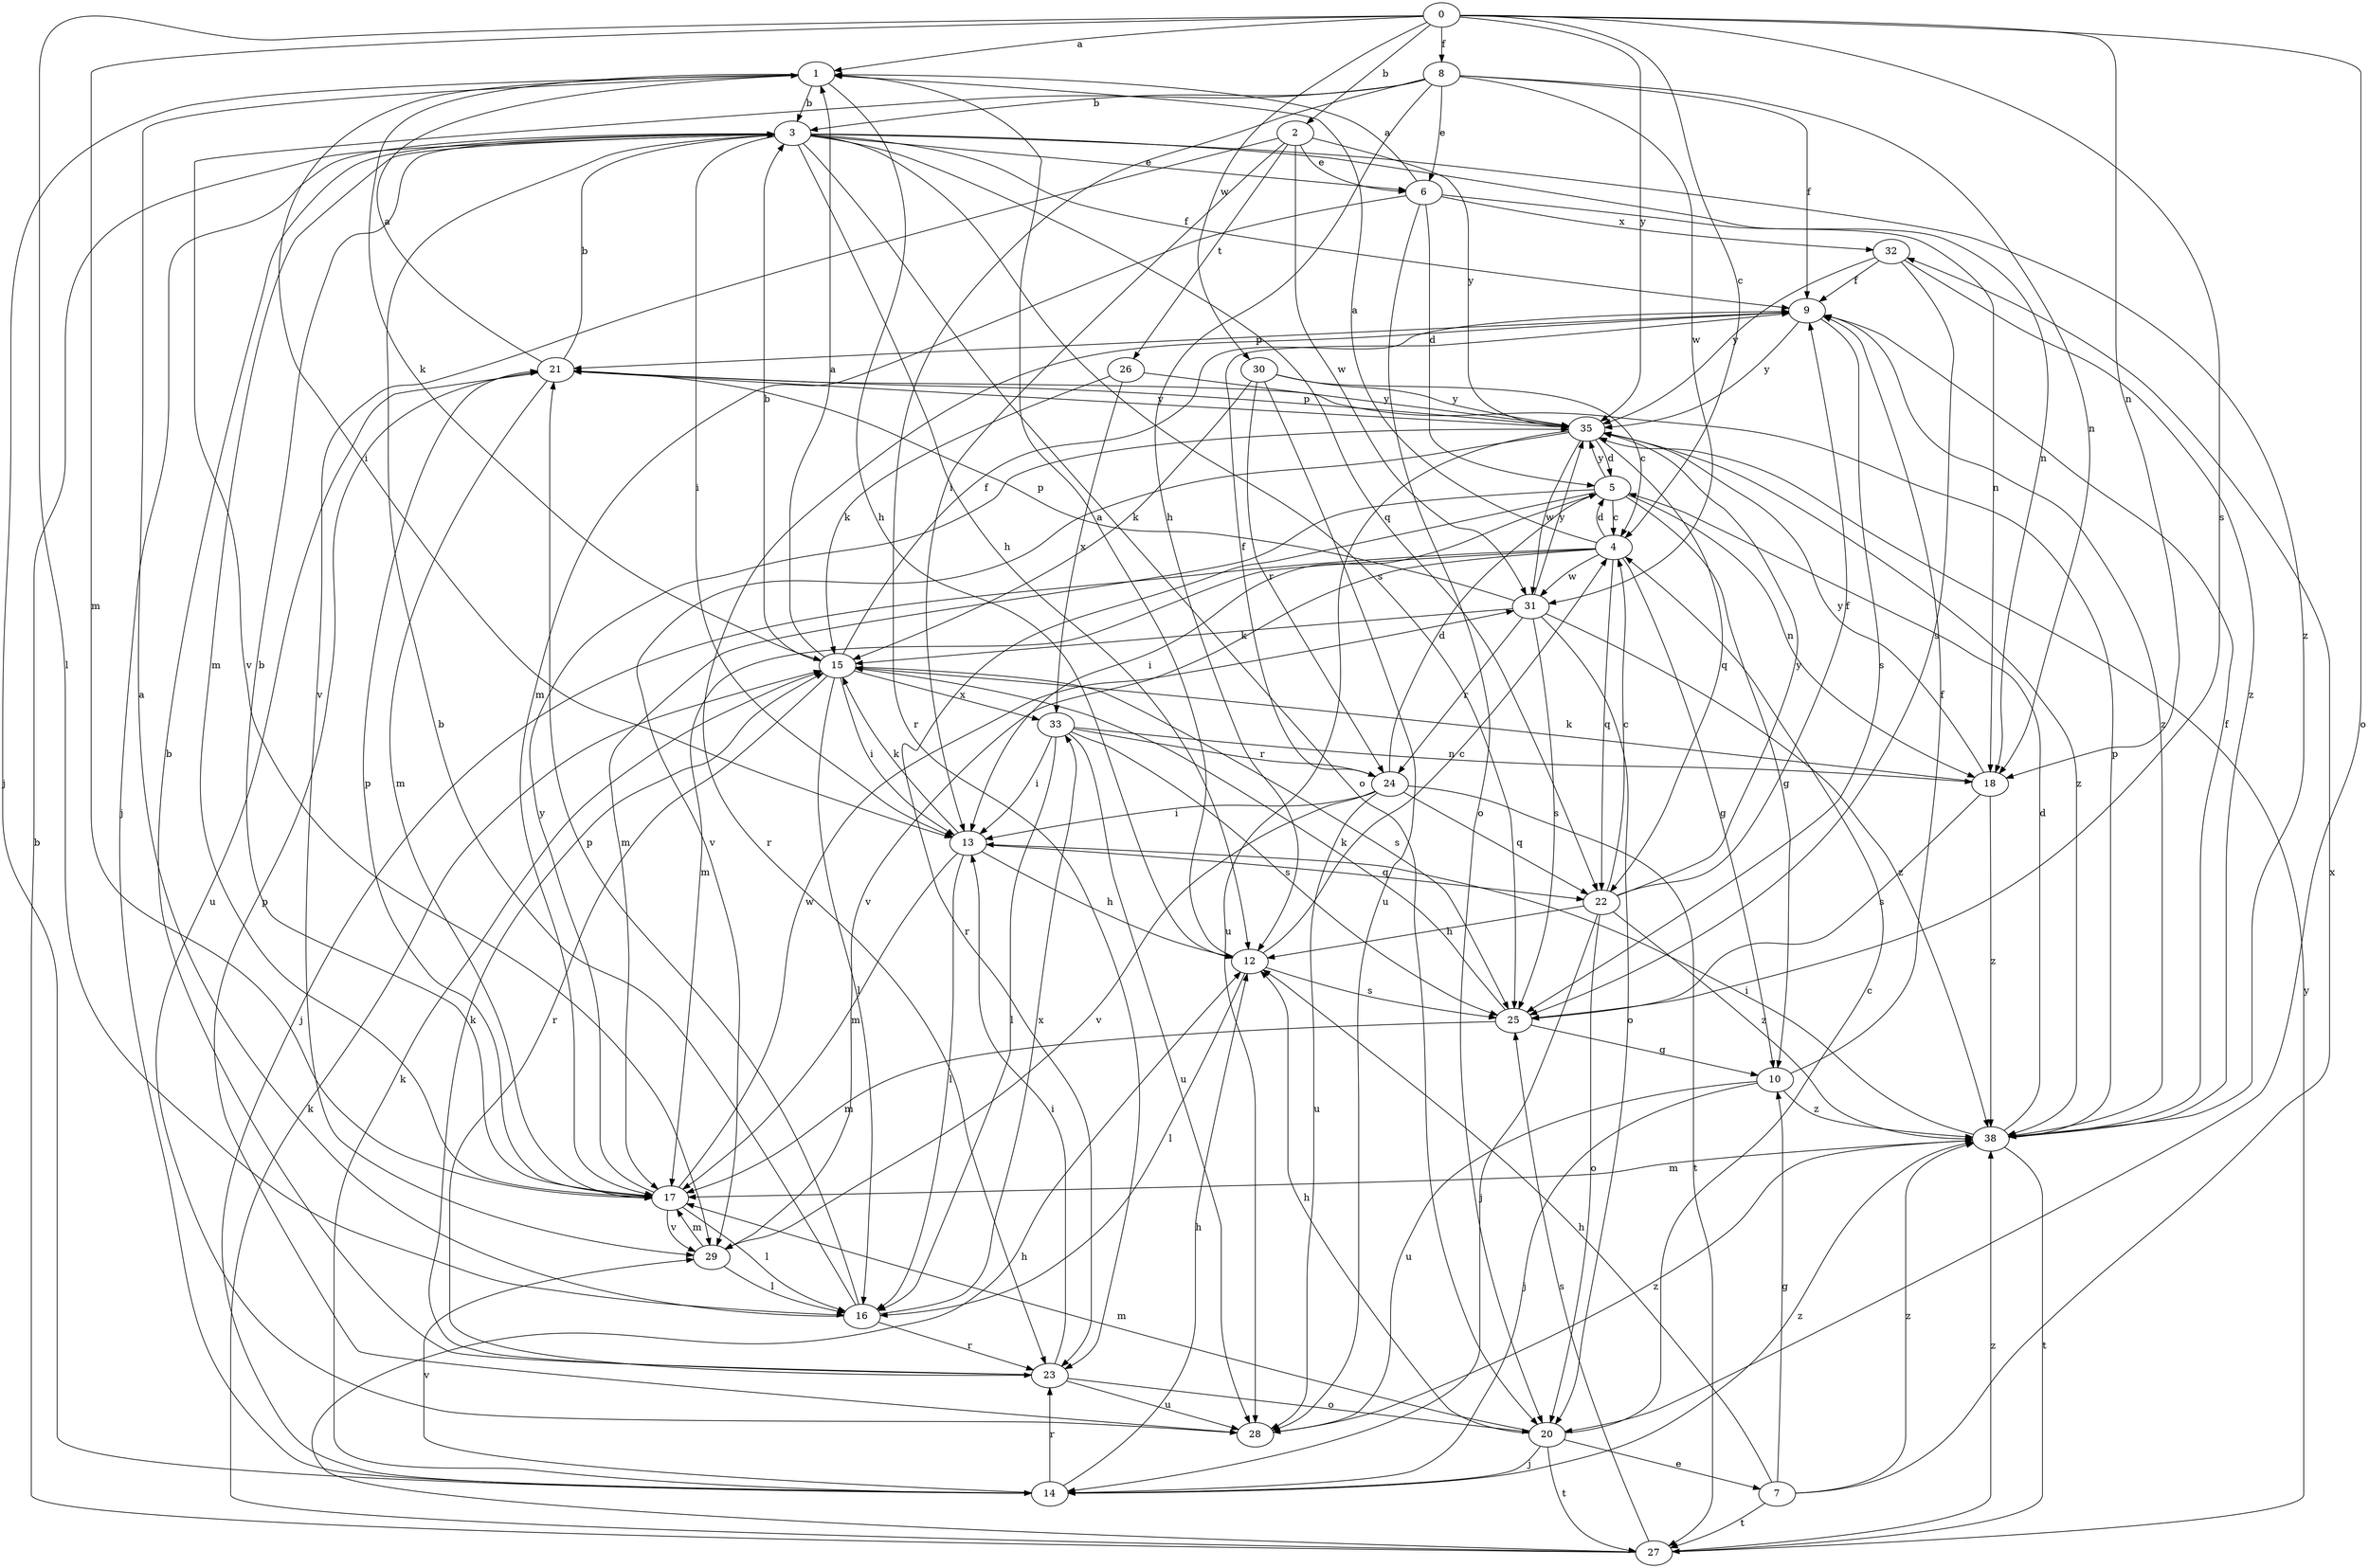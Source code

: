 strict digraph  {
0;
1;
2;
3;
4;
5;
6;
7;
8;
9;
10;
12;
13;
14;
15;
16;
17;
18;
20;
21;
22;
23;
24;
25;
26;
27;
28;
29;
30;
31;
32;
33;
35;
38;
0 -> 1  [label=a];
0 -> 2  [label=b];
0 -> 4  [label=c];
0 -> 8  [label=f];
0 -> 16  [label=l];
0 -> 17  [label=m];
0 -> 18  [label=n];
0 -> 20  [label=o];
0 -> 25  [label=s];
0 -> 30  [label=w];
0 -> 35  [label=y];
1 -> 3  [label=b];
1 -> 12  [label=h];
1 -> 13  [label=i];
1 -> 14  [label=j];
1 -> 15  [label=k];
2 -> 6  [label=e];
2 -> 13  [label=i];
2 -> 26  [label=t];
2 -> 29  [label=v];
2 -> 31  [label=w];
2 -> 35  [label=y];
3 -> 6  [label=e];
3 -> 9  [label=f];
3 -> 12  [label=h];
3 -> 13  [label=i];
3 -> 14  [label=j];
3 -> 17  [label=m];
3 -> 18  [label=n];
3 -> 20  [label=o];
3 -> 22  [label=q];
3 -> 25  [label=s];
3 -> 38  [label=z];
4 -> 1  [label=a];
4 -> 5  [label=d];
4 -> 10  [label=g];
4 -> 14  [label=j];
4 -> 17  [label=m];
4 -> 22  [label=q];
4 -> 29  [label=v];
4 -> 31  [label=w];
5 -> 4  [label=c];
5 -> 10  [label=g];
5 -> 13  [label=i];
5 -> 17  [label=m];
5 -> 18  [label=n];
5 -> 23  [label=r];
5 -> 35  [label=y];
6 -> 1  [label=a];
6 -> 5  [label=d];
6 -> 17  [label=m];
6 -> 18  [label=n];
6 -> 20  [label=o];
6 -> 32  [label=x];
7 -> 10  [label=g];
7 -> 12  [label=h];
7 -> 27  [label=t];
7 -> 32  [label=x];
7 -> 38  [label=z];
8 -> 3  [label=b];
8 -> 6  [label=e];
8 -> 9  [label=f];
8 -> 12  [label=h];
8 -> 18  [label=n];
8 -> 23  [label=r];
8 -> 29  [label=v];
8 -> 31  [label=w];
9 -> 21  [label=p];
9 -> 23  [label=r];
9 -> 25  [label=s];
9 -> 35  [label=y];
9 -> 38  [label=z];
10 -> 9  [label=f];
10 -> 14  [label=j];
10 -> 28  [label=u];
10 -> 38  [label=z];
12 -> 1  [label=a];
12 -> 4  [label=c];
12 -> 16  [label=l];
12 -> 25  [label=s];
13 -> 12  [label=h];
13 -> 15  [label=k];
13 -> 16  [label=l];
13 -> 17  [label=m];
13 -> 22  [label=q];
14 -> 12  [label=h];
14 -> 15  [label=k];
14 -> 23  [label=r];
14 -> 29  [label=v];
14 -> 38  [label=z];
15 -> 1  [label=a];
15 -> 3  [label=b];
15 -> 9  [label=f];
15 -> 13  [label=i];
15 -> 16  [label=l];
15 -> 23  [label=r];
15 -> 25  [label=s];
15 -> 33  [label=x];
16 -> 1  [label=a];
16 -> 3  [label=b];
16 -> 21  [label=p];
16 -> 23  [label=r];
16 -> 33  [label=x];
17 -> 3  [label=b];
17 -> 16  [label=l];
17 -> 21  [label=p];
17 -> 29  [label=v];
17 -> 31  [label=w];
17 -> 35  [label=y];
18 -> 15  [label=k];
18 -> 25  [label=s];
18 -> 35  [label=y];
18 -> 38  [label=z];
20 -> 4  [label=c];
20 -> 7  [label=e];
20 -> 12  [label=h];
20 -> 14  [label=j];
20 -> 17  [label=m];
20 -> 27  [label=t];
21 -> 1  [label=a];
21 -> 3  [label=b];
21 -> 17  [label=m];
21 -> 28  [label=u];
21 -> 35  [label=y];
22 -> 4  [label=c];
22 -> 9  [label=f];
22 -> 12  [label=h];
22 -> 14  [label=j];
22 -> 20  [label=o];
22 -> 35  [label=y];
22 -> 38  [label=z];
23 -> 3  [label=b];
23 -> 13  [label=i];
23 -> 15  [label=k];
23 -> 20  [label=o];
23 -> 28  [label=u];
24 -> 5  [label=d];
24 -> 9  [label=f];
24 -> 13  [label=i];
24 -> 22  [label=q];
24 -> 27  [label=t];
24 -> 28  [label=u];
24 -> 29  [label=v];
25 -> 10  [label=g];
25 -> 15  [label=k];
25 -> 17  [label=m];
26 -> 15  [label=k];
26 -> 33  [label=x];
26 -> 35  [label=y];
27 -> 3  [label=b];
27 -> 12  [label=h];
27 -> 15  [label=k];
27 -> 25  [label=s];
27 -> 35  [label=y];
27 -> 38  [label=z];
28 -> 21  [label=p];
28 -> 38  [label=z];
29 -> 16  [label=l];
29 -> 17  [label=m];
30 -> 4  [label=c];
30 -> 15  [label=k];
30 -> 24  [label=r];
30 -> 28  [label=u];
30 -> 35  [label=y];
31 -> 15  [label=k];
31 -> 20  [label=o];
31 -> 21  [label=p];
31 -> 24  [label=r];
31 -> 25  [label=s];
31 -> 35  [label=y];
31 -> 38  [label=z];
32 -> 9  [label=f];
32 -> 25  [label=s];
32 -> 35  [label=y];
32 -> 38  [label=z];
33 -> 13  [label=i];
33 -> 16  [label=l];
33 -> 18  [label=n];
33 -> 24  [label=r];
33 -> 25  [label=s];
33 -> 28  [label=u];
35 -> 5  [label=d];
35 -> 21  [label=p];
35 -> 22  [label=q];
35 -> 28  [label=u];
35 -> 29  [label=v];
35 -> 31  [label=w];
35 -> 38  [label=z];
38 -> 5  [label=d];
38 -> 9  [label=f];
38 -> 13  [label=i];
38 -> 17  [label=m];
38 -> 21  [label=p];
38 -> 27  [label=t];
}

